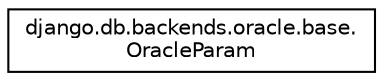 digraph "Graphical Class Hierarchy"
{
 // LATEX_PDF_SIZE
  edge [fontname="Helvetica",fontsize="10",labelfontname="Helvetica",labelfontsize="10"];
  node [fontname="Helvetica",fontsize="10",shape=record];
  rankdir="LR";
  Node0 [label="django.db.backends.oracle.base.\lOracleParam",height=0.2,width=0.4,color="black", fillcolor="white", style="filled",URL="$d3/d8f/classdjango_1_1db_1_1backends_1_1oracle_1_1base_1_1_oracle_param.html",tooltip=" "];
}
